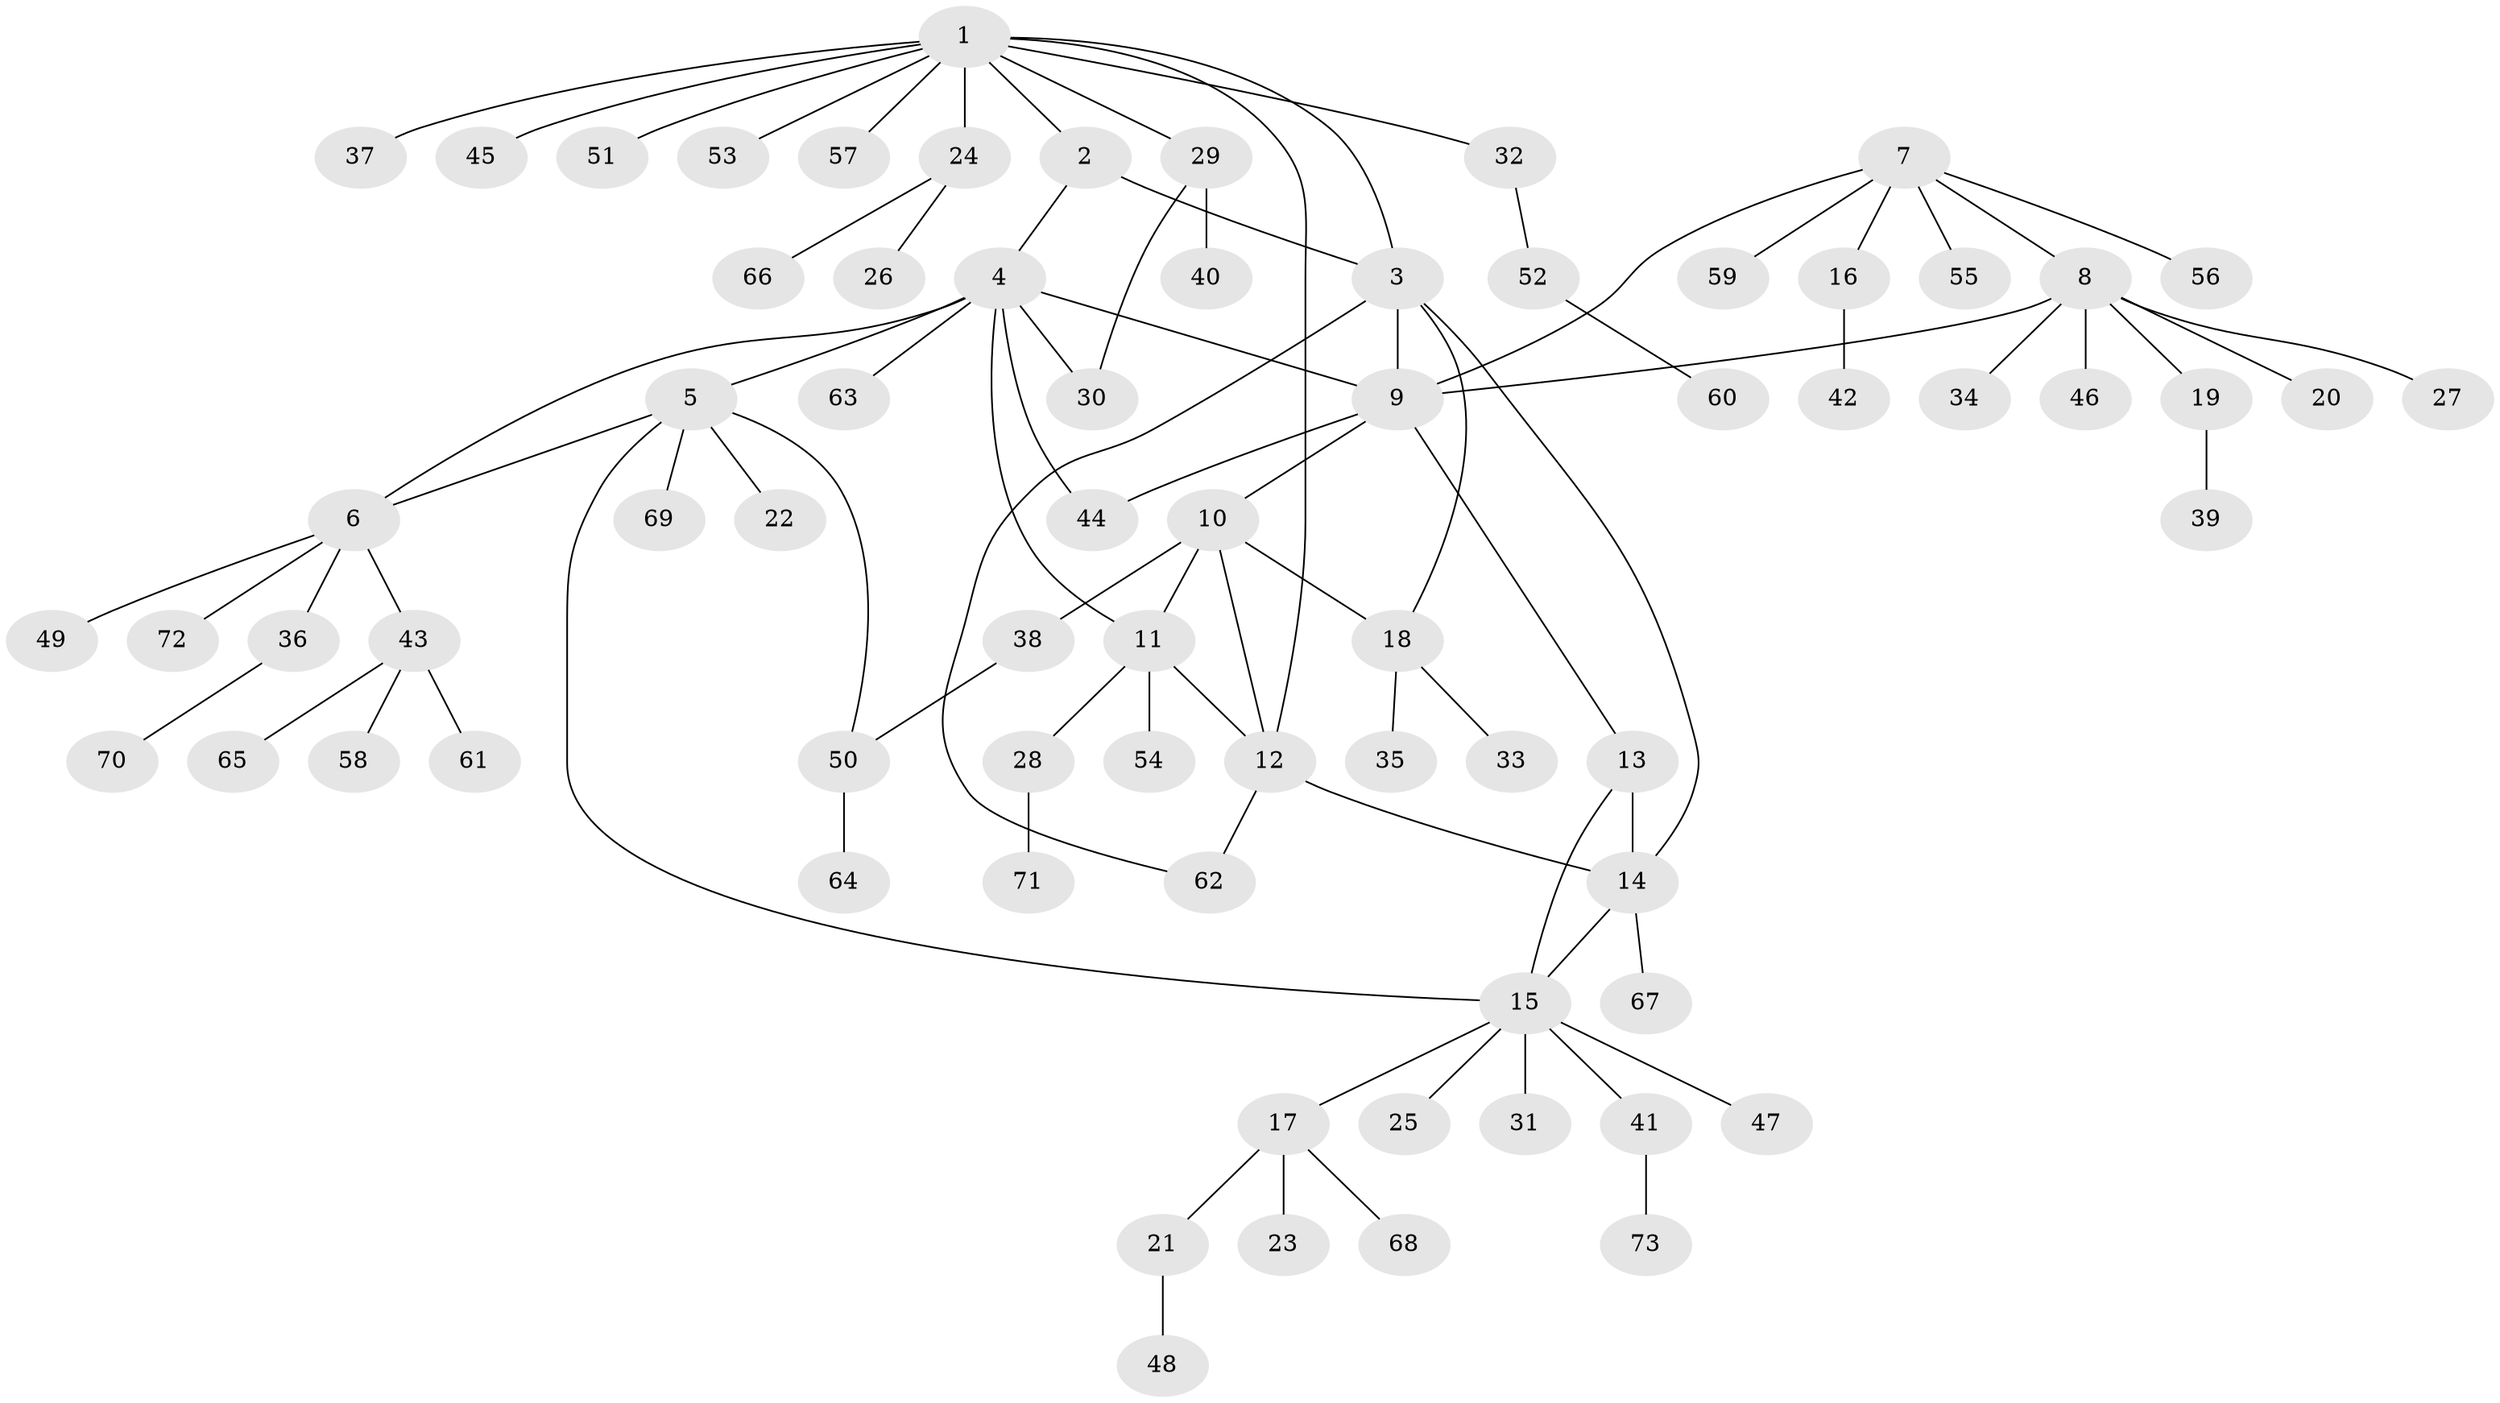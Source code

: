 // coarse degree distribution, {10: 0.019230769230769232, 3: 0.07692307692307693, 7: 0.057692307692307696, 8: 0.019230769230769232, 5: 0.07692307692307693, 9: 0.019230769230769232, 4: 0.057692307692307696, 2: 0.09615384615384616, 1: 0.5769230769230769}
// Generated by graph-tools (version 1.1) at 2025/52/02/27/25 19:52:16]
// undirected, 73 vertices, 88 edges
graph export_dot {
graph [start="1"]
  node [color=gray90,style=filled];
  1;
  2;
  3;
  4;
  5;
  6;
  7;
  8;
  9;
  10;
  11;
  12;
  13;
  14;
  15;
  16;
  17;
  18;
  19;
  20;
  21;
  22;
  23;
  24;
  25;
  26;
  27;
  28;
  29;
  30;
  31;
  32;
  33;
  34;
  35;
  36;
  37;
  38;
  39;
  40;
  41;
  42;
  43;
  44;
  45;
  46;
  47;
  48;
  49;
  50;
  51;
  52;
  53;
  54;
  55;
  56;
  57;
  58;
  59;
  60;
  61;
  62;
  63;
  64;
  65;
  66;
  67;
  68;
  69;
  70;
  71;
  72;
  73;
  1 -- 2;
  1 -- 3;
  1 -- 12;
  1 -- 24;
  1 -- 29;
  1 -- 32;
  1 -- 37;
  1 -- 45;
  1 -- 51;
  1 -- 53;
  1 -- 57;
  2 -- 3;
  2 -- 4;
  3 -- 9;
  3 -- 14;
  3 -- 18;
  3 -- 62;
  4 -- 5;
  4 -- 6;
  4 -- 9;
  4 -- 11;
  4 -- 30;
  4 -- 44;
  4 -- 63;
  5 -- 6;
  5 -- 15;
  5 -- 22;
  5 -- 50;
  5 -- 69;
  6 -- 36;
  6 -- 43;
  6 -- 49;
  6 -- 72;
  7 -- 8;
  7 -- 9;
  7 -- 16;
  7 -- 55;
  7 -- 56;
  7 -- 59;
  8 -- 9;
  8 -- 19;
  8 -- 20;
  8 -- 27;
  8 -- 34;
  8 -- 46;
  9 -- 10;
  9 -- 13;
  9 -- 44;
  10 -- 11;
  10 -- 12;
  10 -- 18;
  10 -- 38;
  11 -- 12;
  11 -- 28;
  11 -- 54;
  12 -- 14;
  12 -- 62;
  13 -- 14;
  13 -- 15;
  14 -- 15;
  14 -- 67;
  15 -- 17;
  15 -- 25;
  15 -- 31;
  15 -- 41;
  15 -- 47;
  16 -- 42;
  17 -- 21;
  17 -- 23;
  17 -- 68;
  18 -- 33;
  18 -- 35;
  19 -- 39;
  21 -- 48;
  24 -- 26;
  24 -- 66;
  28 -- 71;
  29 -- 30;
  29 -- 40;
  32 -- 52;
  36 -- 70;
  38 -- 50;
  41 -- 73;
  43 -- 58;
  43 -- 61;
  43 -- 65;
  50 -- 64;
  52 -- 60;
}
